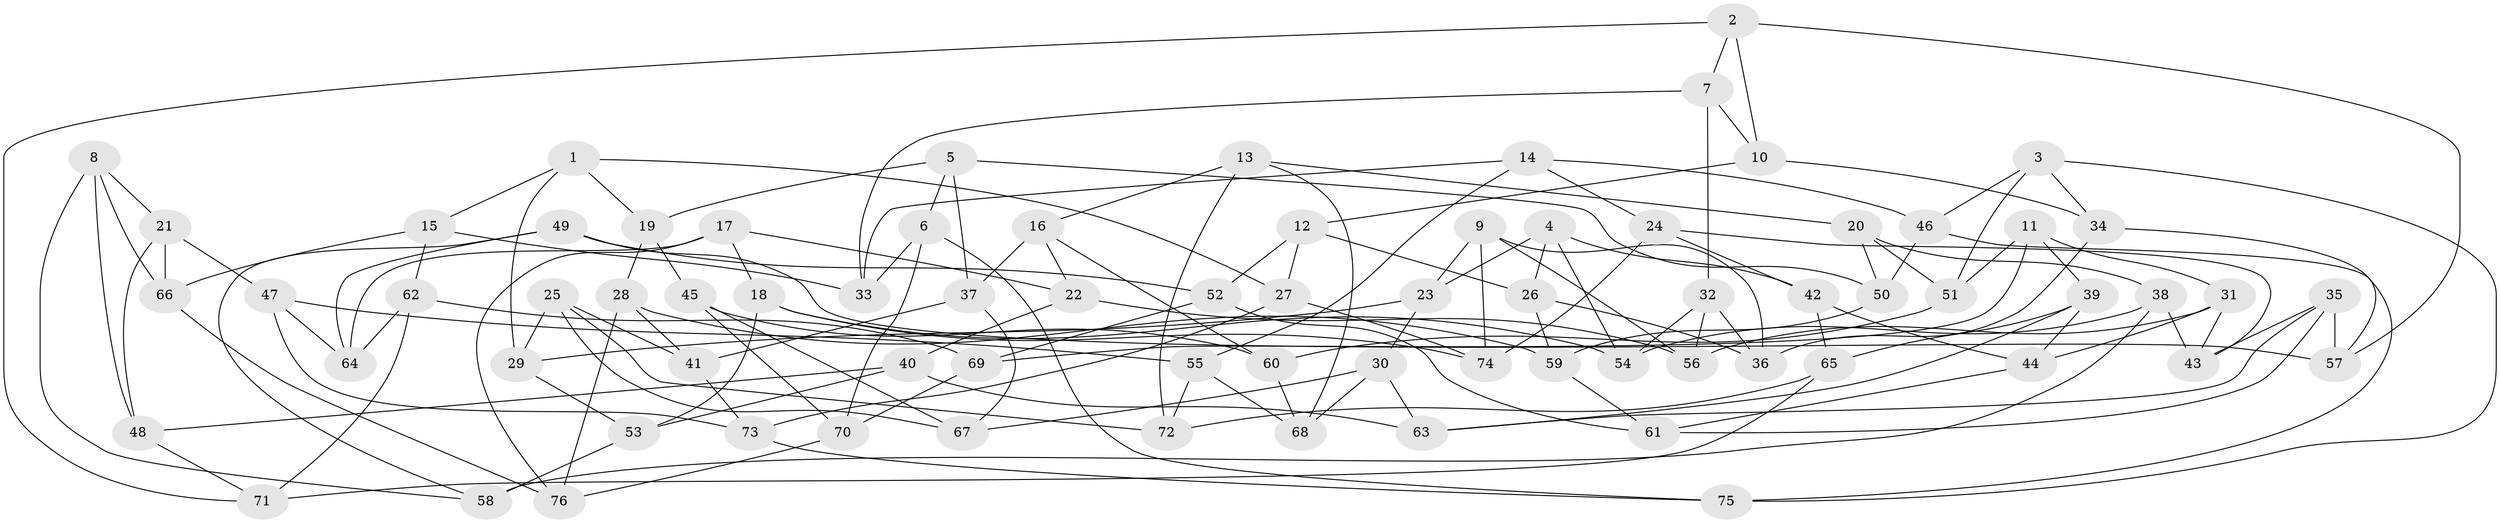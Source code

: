 // coarse degree distribution, {11: 0.021739130434782608, 10: 0.043478260869565216, 9: 0.043478260869565216, 4: 0.717391304347826, 8: 0.043478260869565216, 12: 0.021739130434782608, 3: 0.10869565217391304}
// Generated by graph-tools (version 1.1) at 2025/53/03/04/25 22:53:55]
// undirected, 76 vertices, 152 edges
graph export_dot {
  node [color=gray90,style=filled];
  1;
  2;
  3;
  4;
  5;
  6;
  7;
  8;
  9;
  10;
  11;
  12;
  13;
  14;
  15;
  16;
  17;
  18;
  19;
  20;
  21;
  22;
  23;
  24;
  25;
  26;
  27;
  28;
  29;
  30;
  31;
  32;
  33;
  34;
  35;
  36;
  37;
  38;
  39;
  40;
  41;
  42;
  43;
  44;
  45;
  46;
  47;
  48;
  49;
  50;
  51;
  52;
  53;
  54;
  55;
  56;
  57;
  58;
  59;
  60;
  61;
  62;
  63;
  64;
  65;
  66;
  67;
  68;
  69;
  70;
  71;
  72;
  73;
  74;
  75;
  76;
  1 -- 19;
  1 -- 15;
  1 -- 29;
  1 -- 27;
  2 -- 57;
  2 -- 10;
  2 -- 71;
  2 -- 7;
  3 -- 51;
  3 -- 34;
  3 -- 46;
  3 -- 75;
  4 -- 42;
  4 -- 54;
  4 -- 26;
  4 -- 23;
  5 -- 19;
  5 -- 50;
  5 -- 37;
  5 -- 6;
  6 -- 70;
  6 -- 33;
  6 -- 75;
  7 -- 10;
  7 -- 32;
  7 -- 33;
  8 -- 48;
  8 -- 66;
  8 -- 21;
  8 -- 58;
  9 -- 23;
  9 -- 56;
  9 -- 74;
  9 -- 36;
  10 -- 12;
  10 -- 34;
  11 -- 69;
  11 -- 31;
  11 -- 51;
  11 -- 39;
  12 -- 52;
  12 -- 26;
  12 -- 27;
  13 -- 72;
  13 -- 16;
  13 -- 68;
  13 -- 20;
  14 -- 33;
  14 -- 24;
  14 -- 55;
  14 -- 46;
  15 -- 66;
  15 -- 62;
  15 -- 33;
  16 -- 60;
  16 -- 22;
  16 -- 37;
  17 -- 18;
  17 -- 76;
  17 -- 22;
  17 -- 64;
  18 -- 54;
  18 -- 53;
  18 -- 74;
  19 -- 45;
  19 -- 28;
  20 -- 50;
  20 -- 51;
  20 -- 38;
  21 -- 66;
  21 -- 48;
  21 -- 47;
  22 -- 40;
  22 -- 56;
  23 -- 29;
  23 -- 30;
  24 -- 43;
  24 -- 74;
  24 -- 42;
  25 -- 41;
  25 -- 72;
  25 -- 67;
  25 -- 29;
  26 -- 59;
  26 -- 36;
  27 -- 73;
  27 -- 74;
  28 -- 76;
  28 -- 41;
  28 -- 59;
  29 -- 53;
  30 -- 68;
  30 -- 63;
  30 -- 67;
  31 -- 44;
  31 -- 43;
  31 -- 56;
  32 -- 56;
  32 -- 36;
  32 -- 54;
  34 -- 36;
  34 -- 57;
  35 -- 57;
  35 -- 43;
  35 -- 63;
  35 -- 61;
  37 -- 67;
  37 -- 41;
  38 -- 58;
  38 -- 54;
  38 -- 43;
  39 -- 44;
  39 -- 65;
  39 -- 63;
  40 -- 48;
  40 -- 63;
  40 -- 53;
  41 -- 73;
  42 -- 44;
  42 -- 65;
  44 -- 61;
  45 -- 70;
  45 -- 60;
  45 -- 67;
  46 -- 75;
  46 -- 50;
  47 -- 73;
  47 -- 64;
  47 -- 55;
  48 -- 71;
  49 -- 58;
  49 -- 57;
  49 -- 52;
  49 -- 64;
  50 -- 59;
  51 -- 60;
  52 -- 61;
  52 -- 69;
  53 -- 58;
  55 -- 68;
  55 -- 72;
  59 -- 61;
  60 -- 68;
  62 -- 69;
  62 -- 71;
  62 -- 64;
  65 -- 72;
  65 -- 71;
  66 -- 76;
  69 -- 70;
  70 -- 76;
  73 -- 75;
}
